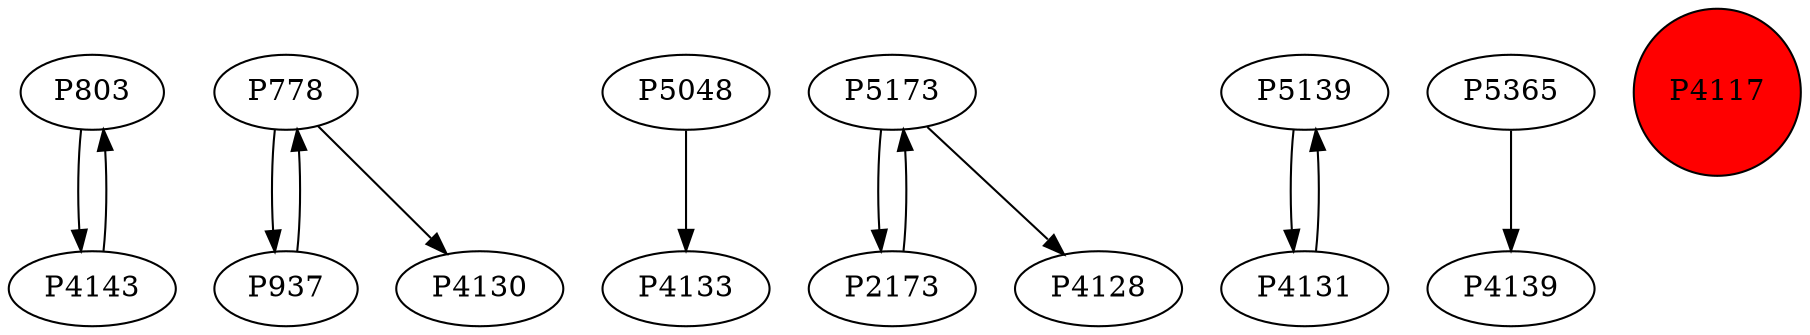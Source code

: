 digraph {
	P803 -> P4143
	P778 -> P937
	P5048 -> P4133
	P5173 -> P2173
	P5139 -> P4131
	P5365 -> P4139
	P778 -> P4130
	P5173 -> P4128
	P937 -> P778
	P4143 -> P803
	P4131 -> P5139
	P2173 -> P5173
	P4117 [shape=circle]
	P4117 [style=filled]
	P4117 [fillcolor=red]
}